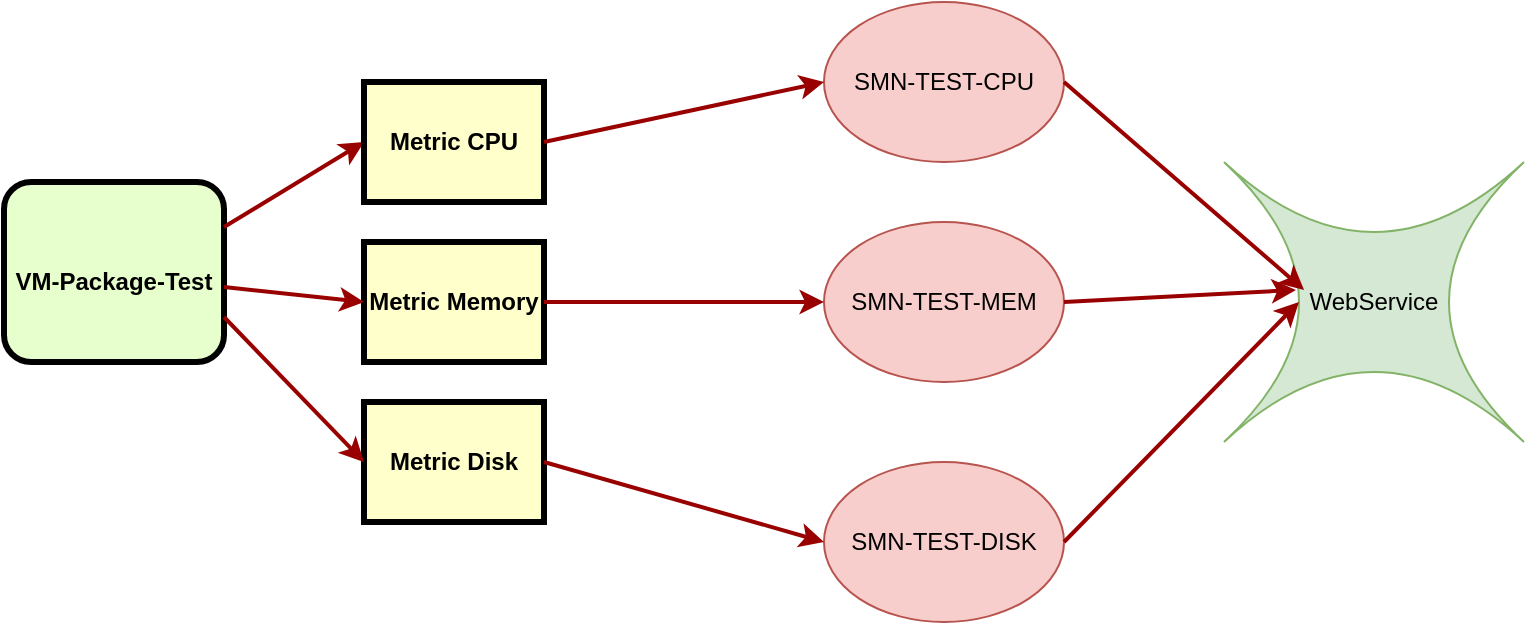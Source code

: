 <mxfile version="20.5.3" type="github">
  <diagram name="Page-1" id="c7558073-3199-34d8-9f00-42111426c3f3">
    <mxGraphModel dx="1422" dy="762" grid="1" gridSize="10" guides="1" tooltips="1" connect="1" arrows="1" fold="1" page="1" pageScale="1" pageWidth="826" pageHeight="1169" background="none" math="0" shadow="0">
      <root>
        <mxCell id="0" />
        <mxCell id="1" parent="0" />
        <mxCell id="2" value="&lt;br&gt;&lt;br&gt;&lt;br&gt;VM-Package-Test" style="verticalAlign=middle;align=center;overflow=fill;fontSize=12;fontFamily=Helvetica;html=1;rounded=1;fontStyle=1;strokeWidth=3;fillColor=#E6FFCC" parent="1" vertex="1">
          <mxGeometry x="20" y="210" width="110" height="90" as="geometry" />
        </mxCell>
        <mxCell id="4" value="Metric Disk" style="whiteSpace=wrap;align=center;verticalAlign=middle;fontStyle=1;strokeWidth=3;fillColor=#FFFFCC" parent="1" vertex="1">
          <mxGeometry x="200" y="320" width="90" height="60" as="geometry" />
        </mxCell>
        <mxCell id="Pa6BjLxCe4-dV-NY0uXN-96" value="" style="edgeStyle=none;noEdgeStyle=1;strokeColor=#990000;strokeWidth=2;exitX=1;exitY=0.25;exitDx=0;exitDy=0;entryX=0;entryY=0.5;entryDx=0;entryDy=0;" edge="1" parent="1" source="2" target="Pa6BjLxCe4-dV-NY0uXN-98">
          <mxGeometry width="100" height="100" relative="1" as="geometry">
            <mxPoint x="750" y="140.417" as="sourcePoint" />
            <mxPoint x="610" y="50.001" as="targetPoint" />
          </mxGeometry>
        </mxCell>
        <mxCell id="Pa6BjLxCe4-dV-NY0uXN-97" value="Metric Memory" style="whiteSpace=wrap;align=center;verticalAlign=middle;fontStyle=1;strokeWidth=3;fillColor=#FFFFCC" vertex="1" parent="1">
          <mxGeometry x="200" y="240" width="90" height="60" as="geometry" />
        </mxCell>
        <mxCell id="Pa6BjLxCe4-dV-NY0uXN-98" value="Metric CPU" style="whiteSpace=wrap;align=center;verticalAlign=middle;fontStyle=1;strokeWidth=3;fillColor=#FFFFCC" vertex="1" parent="1">
          <mxGeometry x="200" y="160" width="90" height="60" as="geometry" />
        </mxCell>
        <mxCell id="Pa6BjLxCe4-dV-NY0uXN-100" value="" style="edgeStyle=none;noEdgeStyle=1;strokeColor=#990000;strokeWidth=2;exitX=1;exitY=0.25;exitDx=0;exitDy=0;entryX=0;entryY=0.5;entryDx=0;entryDy=0;" edge="1" parent="1" target="Pa6BjLxCe4-dV-NY0uXN-97">
          <mxGeometry width="100" height="100" relative="1" as="geometry">
            <mxPoint x="130" y="262.5" as="sourcePoint" />
            <mxPoint x="200" y="220" as="targetPoint" />
            <Array as="points" />
          </mxGeometry>
        </mxCell>
        <mxCell id="Pa6BjLxCe4-dV-NY0uXN-102" value="" style="edgeStyle=none;noEdgeStyle=1;strokeColor=#990000;strokeWidth=2;exitX=1;exitY=0.75;exitDx=0;exitDy=0;entryX=0;entryY=0.5;entryDx=0;entryDy=0;" edge="1" parent="1" source="2" target="4">
          <mxGeometry width="100" height="100" relative="1" as="geometry">
            <mxPoint x="130" y="352.5" as="sourcePoint" />
            <mxPoint x="200" y="310" as="targetPoint" />
          </mxGeometry>
        </mxCell>
        <mxCell id="Pa6BjLxCe4-dV-NY0uXN-103" value="SMN-TEST-CPU" style="ellipse;whiteSpace=wrap;html=1;fillColor=#f8cecc;strokeColor=#b85450;" vertex="1" parent="1">
          <mxGeometry x="430" y="120" width="120" height="80" as="geometry" />
        </mxCell>
        <mxCell id="Pa6BjLxCe4-dV-NY0uXN-104" value="SMN-TEST-MEM" style="ellipse;whiteSpace=wrap;html=1;fillColor=#f8cecc;strokeColor=#b85450;" vertex="1" parent="1">
          <mxGeometry x="430" y="230" width="120" height="80" as="geometry" />
        </mxCell>
        <mxCell id="Pa6BjLxCe4-dV-NY0uXN-105" value="SMN-TEST-DISK" style="ellipse;whiteSpace=wrap;html=1;fillColor=#f8cecc;strokeColor=#b85450;" vertex="1" parent="1">
          <mxGeometry x="430" y="350" width="120" height="80" as="geometry" />
        </mxCell>
        <mxCell id="Pa6BjLxCe4-dV-NY0uXN-106" value="" style="edgeStyle=none;noEdgeStyle=1;strokeColor=#990000;strokeWidth=2;exitX=1;exitY=0.75;exitDx=0;exitDy=0;entryX=0;entryY=0.5;entryDx=0;entryDy=0;" edge="1" parent="1" target="Pa6BjLxCe4-dV-NY0uXN-105">
          <mxGeometry width="100" height="100" relative="1" as="geometry">
            <mxPoint x="290" y="350" as="sourcePoint" />
            <mxPoint x="360" y="422.5" as="targetPoint" />
          </mxGeometry>
        </mxCell>
        <mxCell id="Pa6BjLxCe4-dV-NY0uXN-107" value="" style="edgeStyle=none;noEdgeStyle=1;strokeColor=#990000;strokeWidth=2;exitX=1;exitY=0.75;exitDx=0;exitDy=0;entryX=0;entryY=0.5;entryDx=0;entryDy=0;" edge="1" parent="1" target="Pa6BjLxCe4-dV-NY0uXN-104">
          <mxGeometry width="100" height="100" relative="1" as="geometry">
            <mxPoint x="290" y="270" as="sourcePoint" />
            <mxPoint x="360" y="342.5" as="targetPoint" />
          </mxGeometry>
        </mxCell>
        <mxCell id="Pa6BjLxCe4-dV-NY0uXN-108" value="" style="edgeStyle=none;noEdgeStyle=1;strokeColor=#990000;strokeWidth=2;exitX=1;exitY=0.75;exitDx=0;exitDy=0;entryX=0;entryY=0.5;entryDx=0;entryDy=0;" edge="1" parent="1" target="Pa6BjLxCe4-dV-NY0uXN-103">
          <mxGeometry width="100" height="100" relative="1" as="geometry">
            <mxPoint x="290" y="190" as="sourcePoint" />
            <mxPoint x="360" y="262.5" as="targetPoint" />
          </mxGeometry>
        </mxCell>
        <mxCell id="Pa6BjLxCe4-dV-NY0uXN-109" value="WebService" style="shape=switch;whiteSpace=wrap;html=1;fillColor=#d5e8d4;strokeColor=#82b366;" vertex="1" parent="1">
          <mxGeometry x="630" y="200" width="150" height="140" as="geometry" />
        </mxCell>
        <mxCell id="Pa6BjLxCe4-dV-NY0uXN-110" value="" style="edgeStyle=none;noEdgeStyle=1;strokeColor=#990000;strokeWidth=2;exitX=1;exitY=0.75;exitDx=0;exitDy=0;entryX=0.267;entryY=0.457;entryDx=0;entryDy=0;entryPerimeter=0;" edge="1" parent="1" target="Pa6BjLxCe4-dV-NY0uXN-109">
          <mxGeometry width="100" height="100" relative="1" as="geometry">
            <mxPoint x="550" y="160" as="sourcePoint" />
            <mxPoint x="690" y="200" as="targetPoint" />
          </mxGeometry>
        </mxCell>
        <mxCell id="Pa6BjLxCe4-dV-NY0uXN-111" value="" style="edgeStyle=none;noEdgeStyle=1;strokeColor=#990000;strokeWidth=2;exitX=1;exitY=0.75;exitDx=0;exitDy=0;entryX=0.24;entryY=0.457;entryDx=0;entryDy=0;entryPerimeter=0;" edge="1" parent="1" target="Pa6BjLxCe4-dV-NY0uXN-109">
          <mxGeometry width="100" height="100" relative="1" as="geometry">
            <mxPoint x="550" y="270" as="sourcePoint" />
            <mxPoint x="690" y="310" as="targetPoint" />
          </mxGeometry>
        </mxCell>
        <mxCell id="Pa6BjLxCe4-dV-NY0uXN-112" value="" style="edgeStyle=none;noEdgeStyle=1;strokeColor=#990000;strokeWidth=2;exitX=1;exitY=0.75;exitDx=0;exitDy=0;entryX=0.25;entryY=0.5;entryDx=0;entryDy=0;entryPerimeter=0;" edge="1" parent="1" target="Pa6BjLxCe4-dV-NY0uXN-109">
          <mxGeometry width="100" height="100" relative="1" as="geometry">
            <mxPoint x="550" y="390" as="sourcePoint" />
            <mxPoint x="690" y="430" as="targetPoint" />
          </mxGeometry>
        </mxCell>
      </root>
    </mxGraphModel>
  </diagram>
</mxfile>
